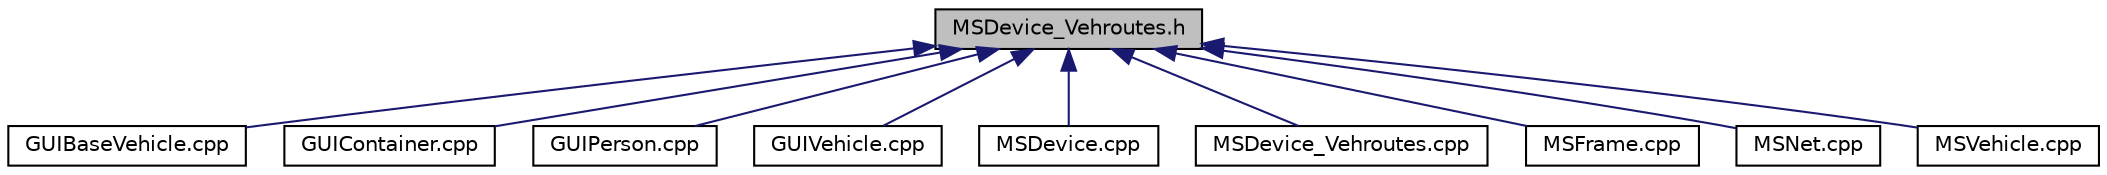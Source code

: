 digraph "MSDevice_Vehroutes.h"
{
  edge [fontname="Helvetica",fontsize="10",labelfontname="Helvetica",labelfontsize="10"];
  node [fontname="Helvetica",fontsize="10",shape=record];
  Node84 [label="MSDevice_Vehroutes.h",height=0.2,width=0.4,color="black", fillcolor="grey75", style="filled", fontcolor="black"];
  Node84 -> Node85 [dir="back",color="midnightblue",fontsize="10",style="solid",fontname="Helvetica"];
  Node85 [label="GUIBaseVehicle.cpp",height=0.2,width=0.4,color="black", fillcolor="white", style="filled",URL="$d7/d5b/_g_u_i_base_vehicle_8cpp.html"];
  Node84 -> Node86 [dir="back",color="midnightblue",fontsize="10",style="solid",fontname="Helvetica"];
  Node86 [label="GUIContainer.cpp",height=0.2,width=0.4,color="black", fillcolor="white", style="filled",URL="$dc/d25/_g_u_i_container_8cpp.html"];
  Node84 -> Node87 [dir="back",color="midnightblue",fontsize="10",style="solid",fontname="Helvetica"];
  Node87 [label="GUIPerson.cpp",height=0.2,width=0.4,color="black", fillcolor="white", style="filled",URL="$d3/d7e/_g_u_i_person_8cpp.html"];
  Node84 -> Node88 [dir="back",color="midnightblue",fontsize="10",style="solid",fontname="Helvetica"];
  Node88 [label="GUIVehicle.cpp",height=0.2,width=0.4,color="black", fillcolor="white", style="filled",URL="$de/d1f/_g_u_i_vehicle_8cpp.html"];
  Node84 -> Node89 [dir="back",color="midnightblue",fontsize="10",style="solid",fontname="Helvetica"];
  Node89 [label="MSDevice.cpp",height=0.2,width=0.4,color="black", fillcolor="white", style="filled",URL="$d5/d76/_m_s_device_8cpp.html"];
  Node84 -> Node90 [dir="back",color="midnightblue",fontsize="10",style="solid",fontname="Helvetica"];
  Node90 [label="MSDevice_Vehroutes.cpp",height=0.2,width=0.4,color="black", fillcolor="white", style="filled",URL="$df/df9/_m_s_device___vehroutes_8cpp.html"];
  Node84 -> Node91 [dir="back",color="midnightblue",fontsize="10",style="solid",fontname="Helvetica"];
  Node91 [label="MSFrame.cpp",height=0.2,width=0.4,color="black", fillcolor="white", style="filled",URL="$da/dc9/_m_s_frame_8cpp.html"];
  Node84 -> Node92 [dir="back",color="midnightblue",fontsize="10",style="solid",fontname="Helvetica"];
  Node92 [label="MSNet.cpp",height=0.2,width=0.4,color="black", fillcolor="white", style="filled",URL="$d2/d23/_m_s_net_8cpp.html"];
  Node84 -> Node93 [dir="back",color="midnightblue",fontsize="10",style="solid",fontname="Helvetica"];
  Node93 [label="MSVehicle.cpp",height=0.2,width=0.4,color="black", fillcolor="white", style="filled",URL="$dd/d1d/_m_s_vehicle_8cpp.html"];
}
